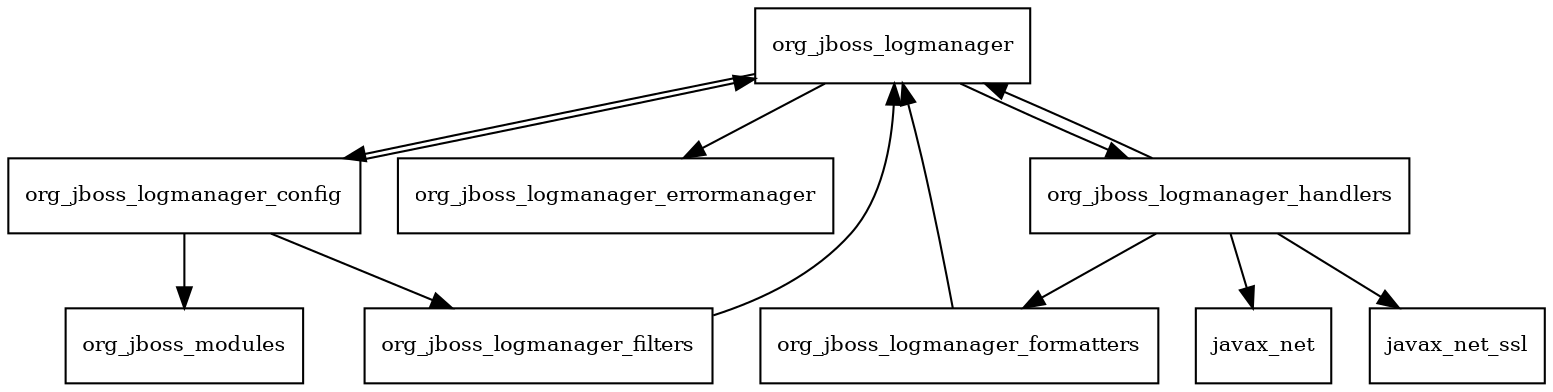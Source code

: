 digraph jboss_logmanager_1_5_2_Final_redhat_1_package_dependencies {
  node [shape = box, fontsize=10.0];
  org_jboss_logmanager -> org_jboss_logmanager_config;
  org_jboss_logmanager -> org_jboss_logmanager_errormanager;
  org_jboss_logmanager -> org_jboss_logmanager_handlers;
  org_jboss_logmanager_config -> org_jboss_logmanager;
  org_jboss_logmanager_config -> org_jboss_logmanager_filters;
  org_jboss_logmanager_config -> org_jboss_modules;
  org_jboss_logmanager_filters -> org_jboss_logmanager;
  org_jboss_logmanager_formatters -> org_jboss_logmanager;
  org_jboss_logmanager_handlers -> javax_net;
  org_jboss_logmanager_handlers -> javax_net_ssl;
  org_jboss_logmanager_handlers -> org_jboss_logmanager;
  org_jboss_logmanager_handlers -> org_jboss_logmanager_formatters;
}
